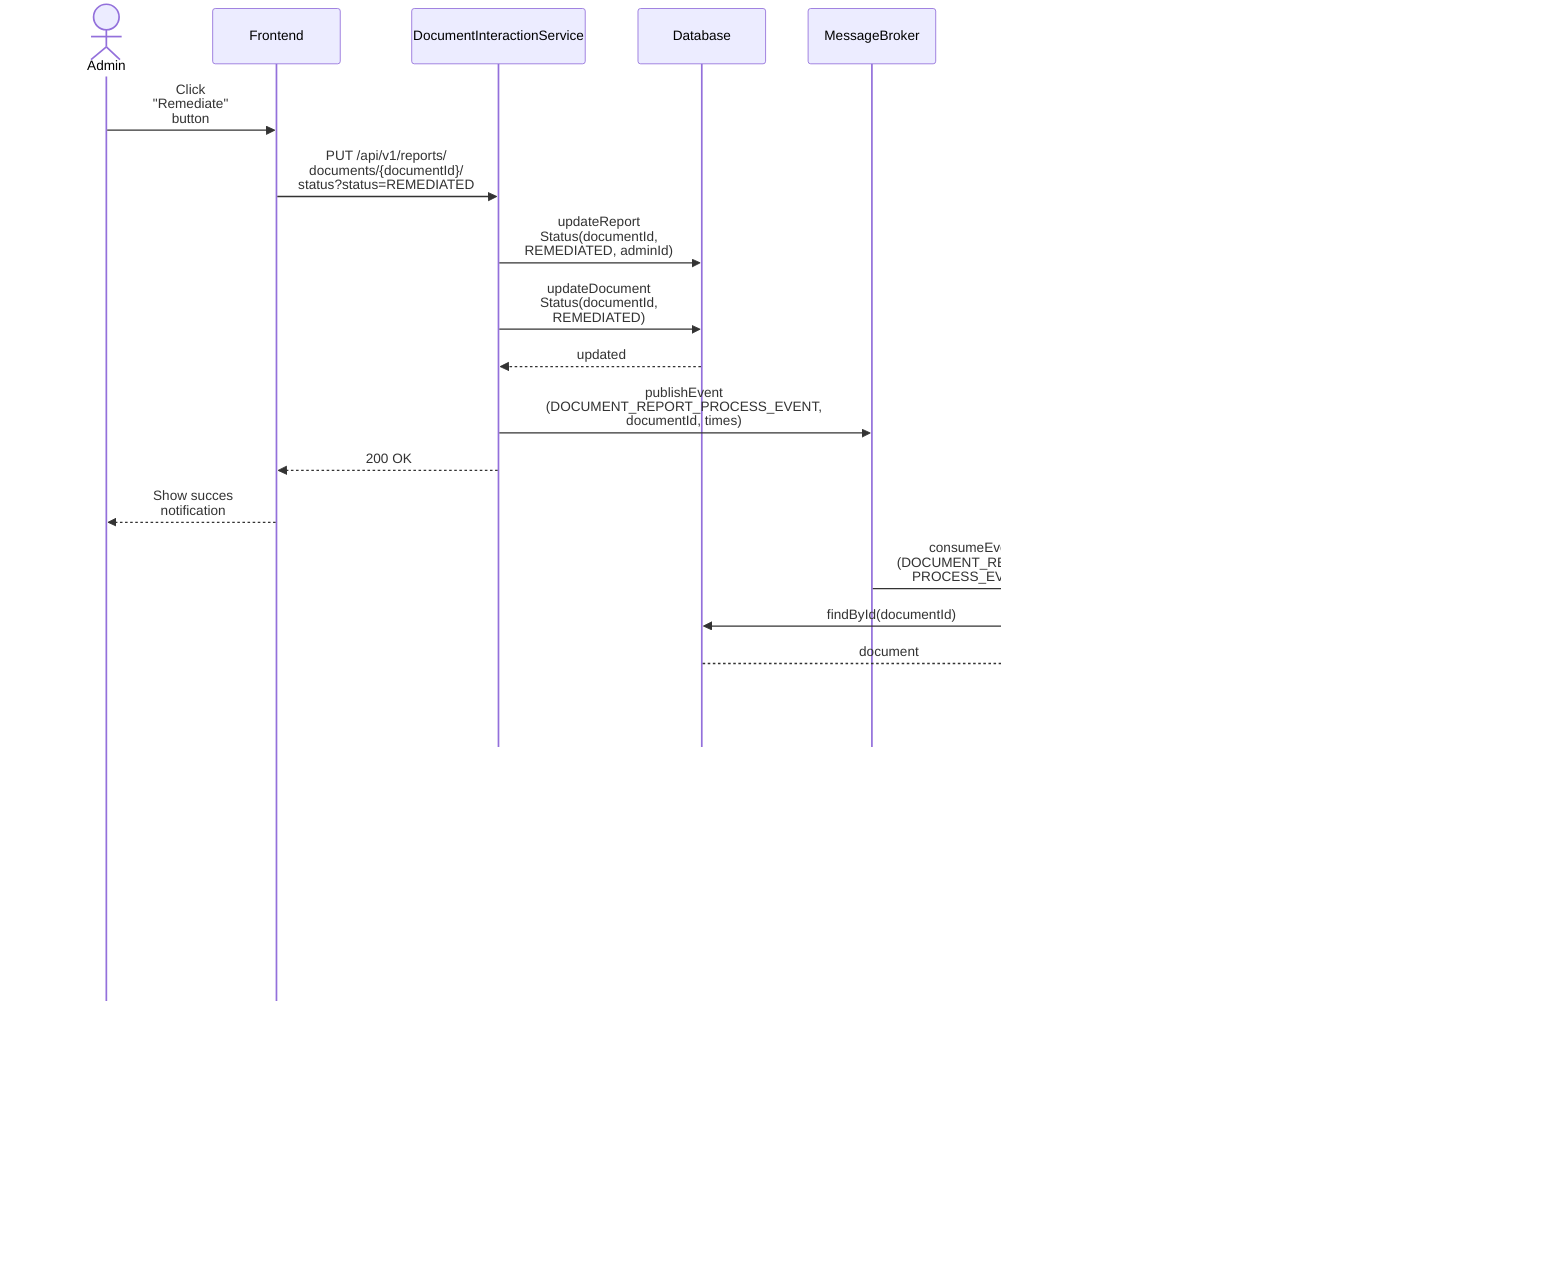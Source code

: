 sequenceDiagram
    actor Admin
    participant Frontend
    participant DIS as DocumentInteractionService
    participant DB as Database
    participant MB as MessageBroker
    participant PS as ProcessorService
    participant OS as OpenSearch
    participant Email

%% Admin remediates a document (makes it visible again)
    Admin->>Frontend: Click <br> "Remediate" <br> button
    Frontend->>DIS: PUT /api/v1/reports/<br>documents/{documentId}/<br>status?status=REMEDIATED

    DIS->>DB: updateReport<br>Status(documentId, <br>REMEDIATED, adminId)
    DIS->>DB: updateDocument<br>Status(documentId,<br> REMEDIATED)
    DB-->>DIS: updated

    DIS->>MB: publishEvent<br>(DOCUMENT_REPORT_PROCESS_EVENT,<br> documentId, times)
    DIS-->>Frontend: 200 OK
    Frontend-->>Admin: Show succes <br> notification

%% Processor service handles event
    MB->>PS: consumeEvent<br>(DOCUMENT_REPORT_<br>PROCESS_EVENT)
    PS->>DB: findById(documentId)
    DB-->>PS: document
    PS->>OS: indexDocument<br>(document with <br>REMEDIATED status)

%% Email notifications - only to creator and favoriters
    PS->>DB: findCreator<br>(document.userId)
    DB-->>PS: creator
    PS->>DB: findFavorite<br>UserIds(documentId)
    DB-->>PS: favoriterIds
    PS->>DB: findUserDetails<br>(userIds)
    DB-->>PS: users

    PS->>Email: sendRemediation<br>NotificationToCreator<br>(creator, document)
    PS->>Email: sendRemediation<br>NotificationToFavoriters<br>(favoriters, document)

    Note over PS,Email: No notification sent to reporters for remediation